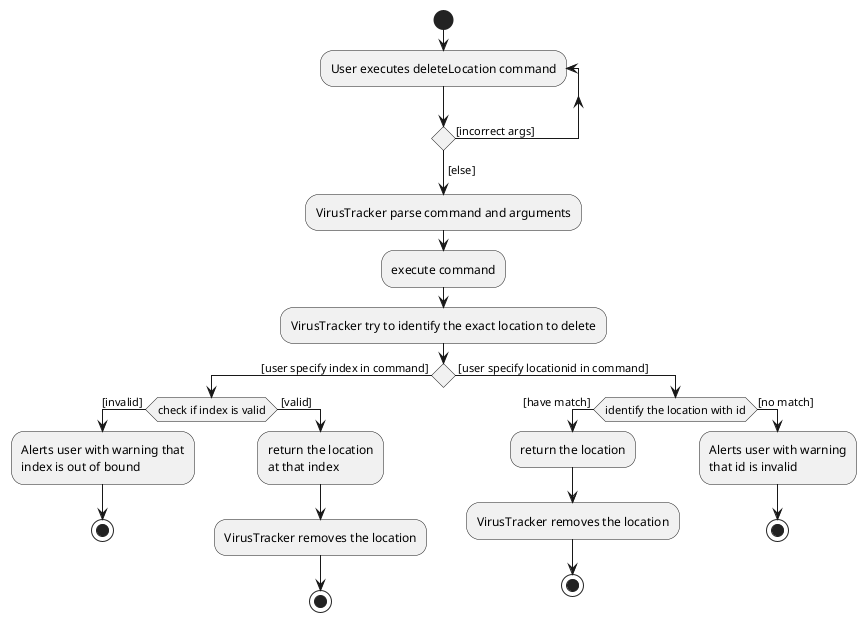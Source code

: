 @startuml
start

'Since the beta syntax does not support placing the condition outside the
'diamond we place it as the true branch instead.

repeat :User executes deleteLocation command;
repeat while () is ([incorrect args])
->[else];

:VirusTracker parse command and arguments;

:execute command;

:VirusTracker try to identify the exact location to delete;

if () then ( [user specify index in command] )
    if (check if index is valid) then ( [invalid] )
        :Alerts user with warning that
        index is out of bound;
        stop
    else ( [valid] )
        :return the location
        at that index;
        :VirusTracker removes the location;
    stop
    endif
else ( [user specify locationid in command] )
    if (identify the location with id) then ( [have match] )
        :return the location;
        :VirusTracker removes the location;
        stop
    else ([no match])
        :Alerts user with warning
        that id is invalid;
        stop
    endif
endif

@enduml
